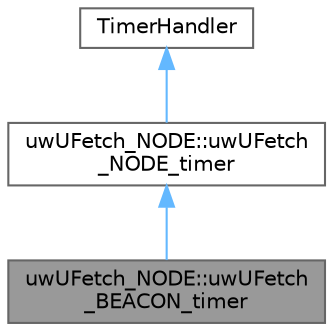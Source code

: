 digraph "uwUFetch_NODE::uwUFetch_BEACON_timer"
{
 // LATEX_PDF_SIZE
  bgcolor="transparent";
  edge [fontname=Helvetica,fontsize=10,labelfontname=Helvetica,labelfontsize=10];
  node [fontname=Helvetica,fontsize=10,shape=box,height=0.2,width=0.4];
  Node1 [id="Node000001",label="uwUFetch_NODE::uwUFetch\l_BEACON_timer",height=0.2,width=0.4,color="gray40", fillcolor="grey60", style="filled", fontcolor="black",tooltip="Timer associated to the HN."];
  Node2 -> Node1 [id="edge1_Node000001_Node000002",dir="back",color="steelblue1",style="solid",tooltip=" "];
  Node2 [id="Node000002",label="uwUFetch_NODE::uwUFetch\l_NODE_timer",height=0.2,width=0.4,color="gray40", fillcolor="white", style="filled",URL="$classuwUFetch__NODE_1_1uwUFetch__NODE__timer.html",tooltip="Class that handle the timers of SN or HN."];
  Node3 -> Node2 [id="edge2_Node000002_Node000003",dir="back",color="steelblue1",style="solid",tooltip=" "];
  Node3 [id="Node000003",label="TimerHandler",height=0.2,width=0.4,color="gray40", fillcolor="white", style="filled",tooltip=" "];
}

